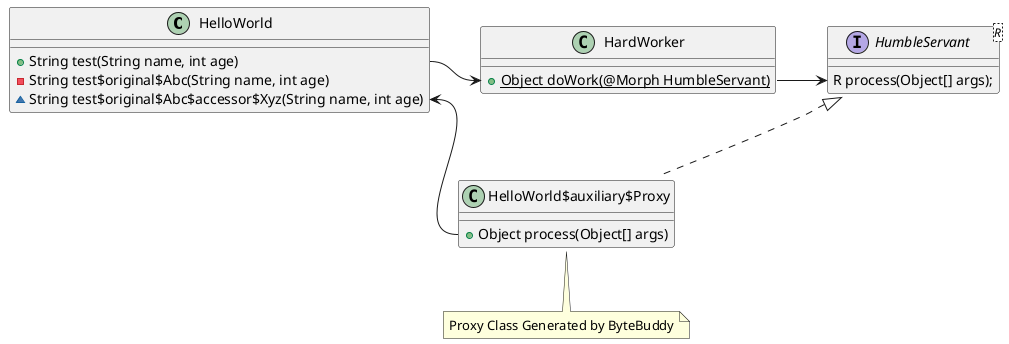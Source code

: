 @startuml
'https://plantuml.com/class-diagram

class HelloWorld {
    + String test(String name, int age)
    - String test$original$Abc(String name, int age)
    ~ String test$original$Abc$accessor$Xyz(String name, int age)
}

class HardWorker {
    + {static} Object doWork(@Morph HumbleServant)
}

interface HumbleServant<R> {
    R process(Object[] args);
}

class HelloWorld$auxiliary$Proxy implements HumbleServant {
    + Object process(Object[] args)
}

note bottom of HelloWorld$auxiliary$Proxy: Proxy Class Generated by ByteBuddy

HelloWorld::test -right-> HardWorker::doWork
HardWorker::doWork -right-> HumbleServant::process
HelloWorld$auxiliary$Proxy::process -left-> HelloWorld::test$original$Abc$accessor$Xyz

@enduml
